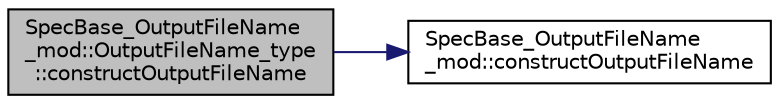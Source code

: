 digraph "SpecBase_OutputFileName_mod::OutputFileName_type::constructOutputFileName"
{
 // LATEX_PDF_SIZE
  edge [fontname="Helvetica",fontsize="10",labelfontname="Helvetica",labelfontsize="10"];
  node [fontname="Helvetica",fontsize="10",shape=record];
  rankdir="LR";
  Node1 [label="SpecBase_OutputFileName\l_mod::OutputFileName_type\l::constructOutputFileName",height=0.2,width=0.4,color="black", fillcolor="grey75", style="filled", fontcolor="black",tooltip=" "];
  Node1 -> Node2 [color="midnightblue",fontsize="10",style="solid",fontname="Helvetica"];
  Node2 [label="SpecBase_OutputFileName\l_mod::constructOutputFileName",height=0.2,width=0.4,color="black", fillcolor="white", style="filled",URL="$namespaceSpecBase__OutputFileName__mod.html#a616807a9c818146e1cae023980539467",tooltip=" "];
}
